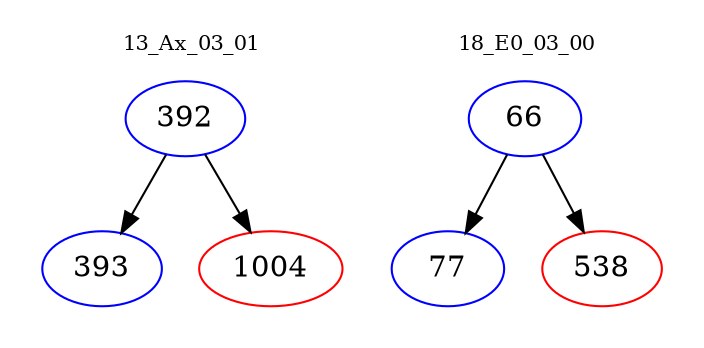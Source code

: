 digraph{
subgraph cluster_0 {
color = white
label = "13_Ax_03_01";
fontsize=10;
T0_392 [label="392", color="blue"]
T0_392 -> T0_393 [color="black"]
T0_393 [label="393", color="blue"]
T0_392 -> T0_1004 [color="black"]
T0_1004 [label="1004", color="red"]
}
subgraph cluster_1 {
color = white
label = "18_E0_03_00";
fontsize=10;
T1_66 [label="66", color="blue"]
T1_66 -> T1_77 [color="black"]
T1_77 [label="77", color="blue"]
T1_66 -> T1_538 [color="black"]
T1_538 [label="538", color="red"]
}
}
